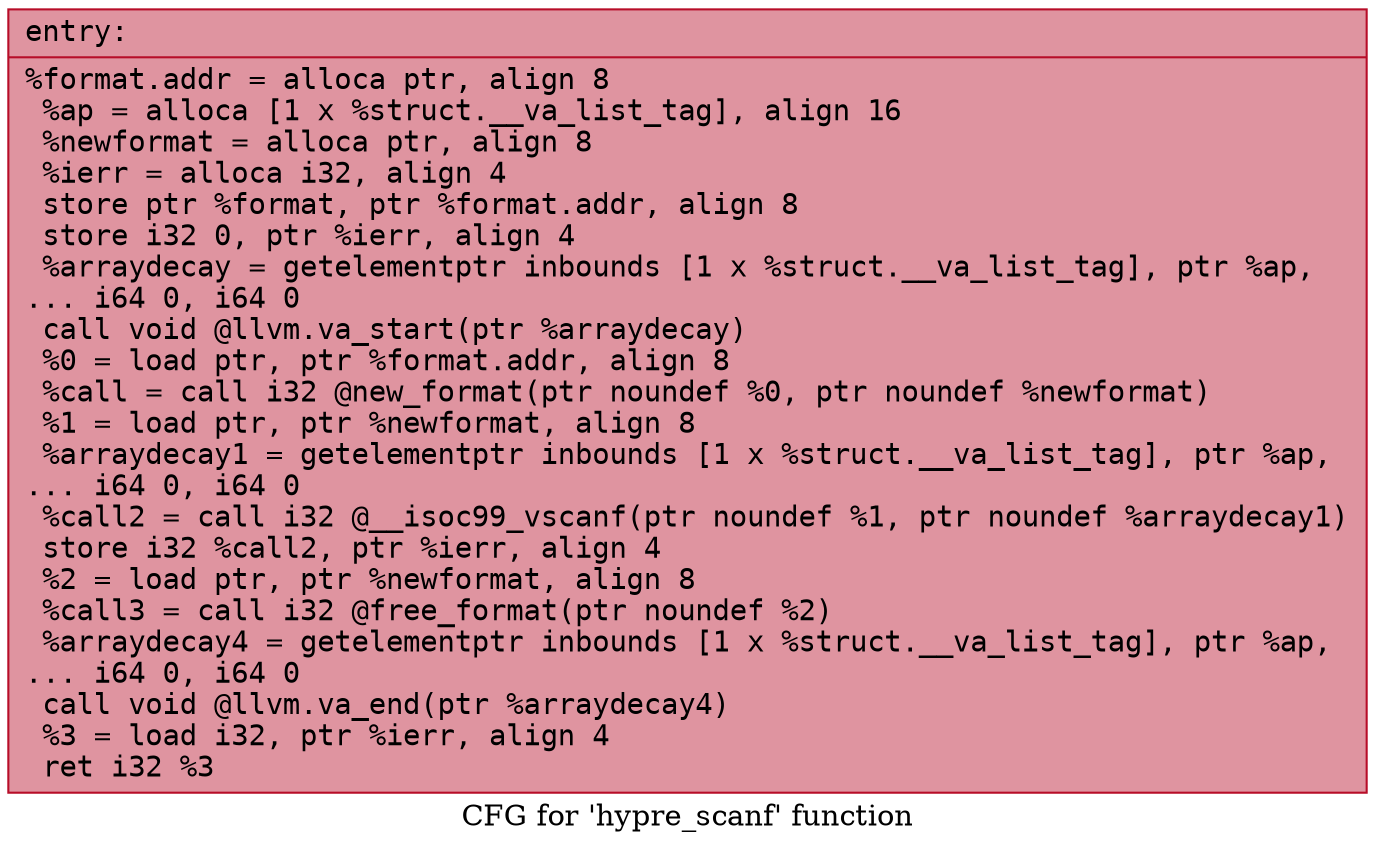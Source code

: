 digraph "CFG for 'hypre_scanf' function" {
	label="CFG for 'hypre_scanf' function";

	Node0x55a8c32dacc0 [shape=record,color="#b70d28ff", style=filled, fillcolor="#b70d2870" fontname="Courier",label="{entry:\l|  %format.addr = alloca ptr, align 8\l  %ap = alloca [1 x %struct.__va_list_tag], align 16\l  %newformat = alloca ptr, align 8\l  %ierr = alloca i32, align 4\l  store ptr %format, ptr %format.addr, align 8\l  store i32 0, ptr %ierr, align 4\l  %arraydecay = getelementptr inbounds [1 x %struct.__va_list_tag], ptr %ap,\l... i64 0, i64 0\l  call void @llvm.va_start(ptr %arraydecay)\l  %0 = load ptr, ptr %format.addr, align 8\l  %call = call i32 @new_format(ptr noundef %0, ptr noundef %newformat)\l  %1 = load ptr, ptr %newformat, align 8\l  %arraydecay1 = getelementptr inbounds [1 x %struct.__va_list_tag], ptr %ap,\l... i64 0, i64 0\l  %call2 = call i32 @__isoc99_vscanf(ptr noundef %1, ptr noundef %arraydecay1)\l  store i32 %call2, ptr %ierr, align 4\l  %2 = load ptr, ptr %newformat, align 8\l  %call3 = call i32 @free_format(ptr noundef %2)\l  %arraydecay4 = getelementptr inbounds [1 x %struct.__va_list_tag], ptr %ap,\l... i64 0, i64 0\l  call void @llvm.va_end(ptr %arraydecay4)\l  %3 = load i32, ptr %ierr, align 4\l  ret i32 %3\l}"];
}
